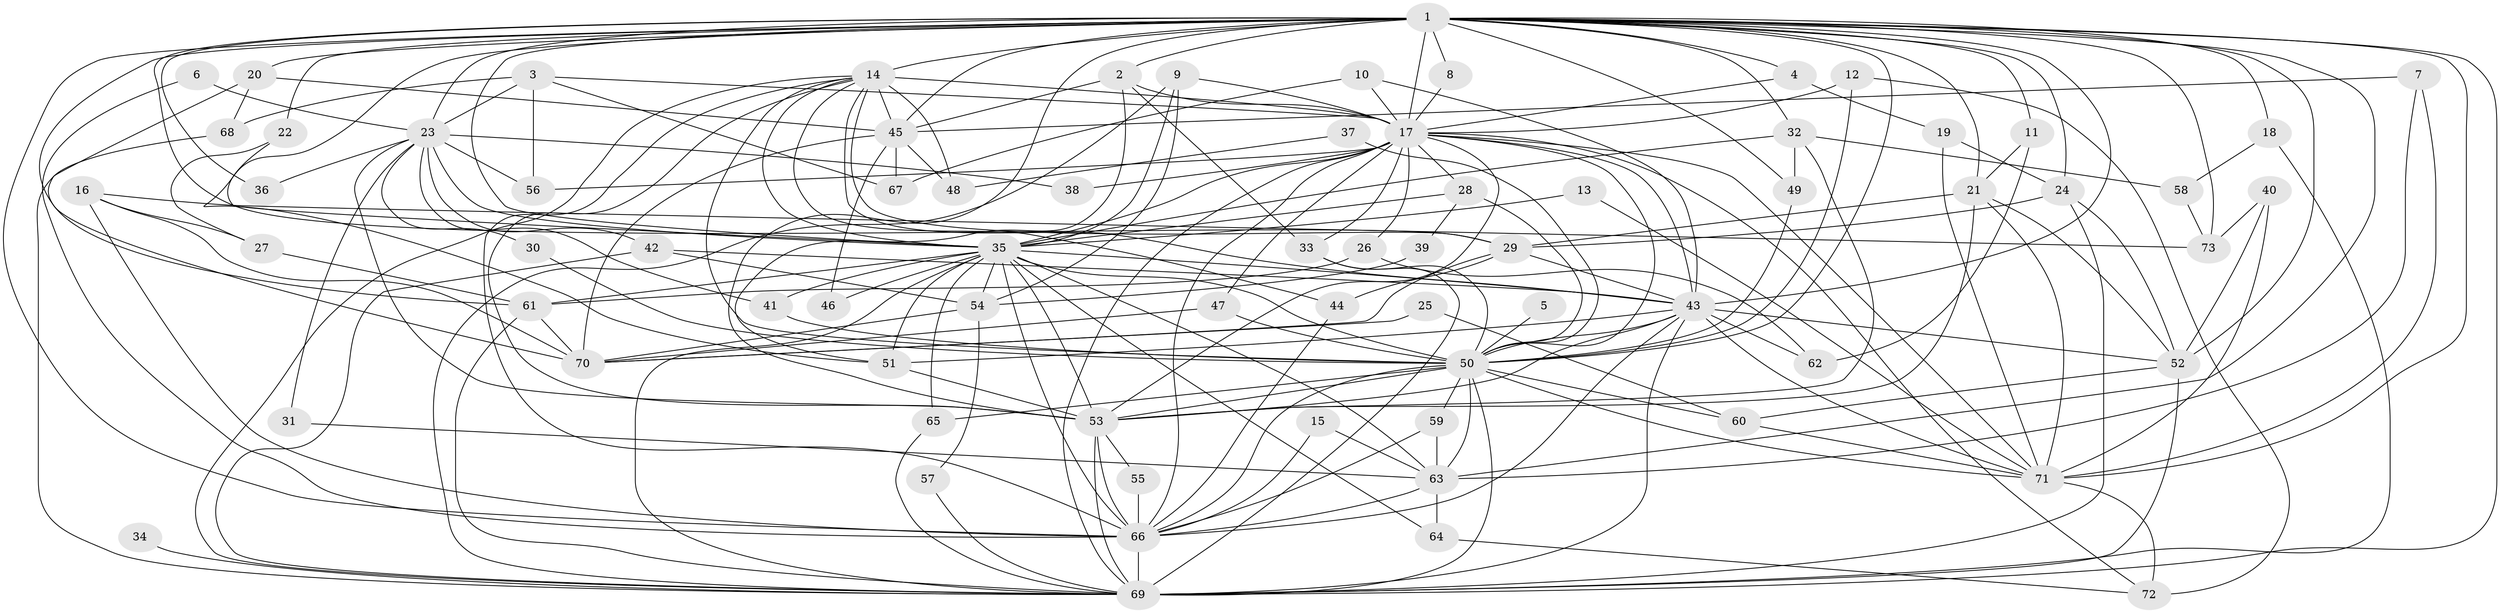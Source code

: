 // original degree distribution, {31: 0.013793103448275862, 17: 0.013793103448275862, 16: 0.006896551724137931, 27: 0.013793103448275862, 24: 0.006896551724137931, 21: 0.006896551724137931, 19: 0.006896551724137931, 5: 0.041379310344827586, 13: 0.006896551724137931, 3: 0.21379310344827587, 11: 0.006896551724137931, 9: 0.013793103448275862, 4: 0.08275862068965517, 2: 0.5310344827586206, 6: 0.020689655172413793, 7: 0.006896551724137931, 8: 0.006896551724137931}
// Generated by graph-tools (version 1.1) at 2025/01/03/09/25 03:01:33]
// undirected, 73 vertices, 207 edges
graph export_dot {
graph [start="1"]
  node [color=gray90,style=filled];
  1;
  2;
  3;
  4;
  5;
  6;
  7;
  8;
  9;
  10;
  11;
  12;
  13;
  14;
  15;
  16;
  17;
  18;
  19;
  20;
  21;
  22;
  23;
  24;
  25;
  26;
  27;
  28;
  29;
  30;
  31;
  32;
  33;
  34;
  35;
  36;
  37;
  38;
  39;
  40;
  41;
  42;
  43;
  44;
  45;
  46;
  47;
  48;
  49;
  50;
  51;
  52;
  53;
  54;
  55;
  56;
  57;
  58;
  59;
  60;
  61;
  62;
  63;
  64;
  65;
  66;
  67;
  68;
  69;
  70;
  71;
  72;
  73;
  1 -- 2 [weight=1.0];
  1 -- 4 [weight=1.0];
  1 -- 8 [weight=2.0];
  1 -- 11 [weight=1.0];
  1 -- 14 [weight=4.0];
  1 -- 17 [weight=2.0];
  1 -- 18 [weight=1.0];
  1 -- 20 [weight=1.0];
  1 -- 21 [weight=1.0];
  1 -- 22 [weight=2.0];
  1 -- 23 [weight=2.0];
  1 -- 24 [weight=1.0];
  1 -- 29 [weight=1.0];
  1 -- 32 [weight=1.0];
  1 -- 35 [weight=2.0];
  1 -- 36 [weight=1.0];
  1 -- 43 [weight=3.0];
  1 -- 45 [weight=1.0];
  1 -- 49 [weight=2.0];
  1 -- 50 [weight=3.0];
  1 -- 51 [weight=1.0];
  1 -- 52 [weight=2.0];
  1 -- 53 [weight=3.0];
  1 -- 61 [weight=1.0];
  1 -- 63 [weight=1.0];
  1 -- 66 [weight=2.0];
  1 -- 69 [weight=2.0];
  1 -- 71 [weight=1.0];
  1 -- 73 [weight=2.0];
  2 -- 17 [weight=1.0];
  2 -- 33 [weight=1.0];
  2 -- 45 [weight=1.0];
  2 -- 51 [weight=1.0];
  3 -- 17 [weight=1.0];
  3 -- 23 [weight=1.0];
  3 -- 56 [weight=1.0];
  3 -- 67 [weight=1.0];
  3 -- 68 [weight=1.0];
  4 -- 17 [weight=1.0];
  4 -- 19 [weight=1.0];
  5 -- 50 [weight=1.0];
  6 -- 23 [weight=1.0];
  6 -- 66 [weight=1.0];
  7 -- 45 [weight=1.0];
  7 -- 63 [weight=1.0];
  7 -- 71 [weight=1.0];
  8 -- 17 [weight=1.0];
  9 -- 17 [weight=1.0];
  9 -- 35 [weight=1.0];
  9 -- 54 [weight=1.0];
  9 -- 69 [weight=1.0];
  10 -- 17 [weight=1.0];
  10 -- 43 [weight=1.0];
  10 -- 67 [weight=1.0];
  11 -- 21 [weight=1.0];
  11 -- 62 [weight=1.0];
  12 -- 17 [weight=1.0];
  12 -- 50 [weight=1.0];
  12 -- 72 [weight=1.0];
  13 -- 35 [weight=1.0];
  13 -- 71 [weight=1.0];
  14 -- 17 [weight=1.0];
  14 -- 29 [weight=1.0];
  14 -- 35 [weight=1.0];
  14 -- 43 [weight=1.0];
  14 -- 44 [weight=1.0];
  14 -- 45 [weight=1.0];
  14 -- 48 [weight=2.0];
  14 -- 50 [weight=1.0];
  14 -- 53 [weight=1.0];
  14 -- 66 [weight=1.0];
  14 -- 69 [weight=1.0];
  15 -- 63 [weight=1.0];
  15 -- 66 [weight=1.0];
  16 -- 27 [weight=1.0];
  16 -- 66 [weight=1.0];
  16 -- 70 [weight=1.0];
  16 -- 73 [weight=1.0];
  17 -- 26 [weight=1.0];
  17 -- 28 [weight=1.0];
  17 -- 33 [weight=1.0];
  17 -- 35 [weight=2.0];
  17 -- 38 [weight=2.0];
  17 -- 43 [weight=1.0];
  17 -- 47 [weight=1.0];
  17 -- 50 [weight=1.0];
  17 -- 53 [weight=2.0];
  17 -- 56 [weight=1.0];
  17 -- 66 [weight=1.0];
  17 -- 69 [weight=1.0];
  17 -- 71 [weight=1.0];
  17 -- 72 [weight=1.0];
  18 -- 58 [weight=1.0];
  18 -- 69 [weight=1.0];
  19 -- 24 [weight=1.0];
  19 -- 71 [weight=1.0];
  20 -- 45 [weight=1.0];
  20 -- 68 [weight=1.0];
  20 -- 70 [weight=1.0];
  21 -- 29 [weight=1.0];
  21 -- 52 [weight=1.0];
  21 -- 53 [weight=1.0];
  21 -- 71 [weight=1.0];
  22 -- 27 [weight=1.0];
  22 -- 35 [weight=1.0];
  23 -- 30 [weight=1.0];
  23 -- 31 [weight=1.0];
  23 -- 35 [weight=1.0];
  23 -- 36 [weight=1.0];
  23 -- 38 [weight=1.0];
  23 -- 41 [weight=1.0];
  23 -- 42 [weight=1.0];
  23 -- 53 [weight=1.0];
  23 -- 56 [weight=1.0];
  24 -- 29 [weight=1.0];
  24 -- 52 [weight=1.0];
  24 -- 69 [weight=2.0];
  25 -- 60 [weight=1.0];
  25 -- 70 [weight=1.0];
  26 -- 61 [weight=1.0];
  26 -- 62 [weight=1.0];
  27 -- 61 [weight=1.0];
  28 -- 35 [weight=1.0];
  28 -- 39 [weight=1.0];
  28 -- 50 [weight=1.0];
  29 -- 43 [weight=1.0];
  29 -- 44 [weight=1.0];
  29 -- 70 [weight=1.0];
  30 -- 50 [weight=1.0];
  31 -- 63 [weight=1.0];
  32 -- 35 [weight=1.0];
  32 -- 49 [weight=1.0];
  32 -- 53 [weight=2.0];
  32 -- 58 [weight=1.0];
  33 -- 50 [weight=1.0];
  33 -- 69 [weight=1.0];
  34 -- 69 [weight=1.0];
  35 -- 41 [weight=1.0];
  35 -- 43 [weight=1.0];
  35 -- 46 [weight=1.0];
  35 -- 50 [weight=4.0];
  35 -- 51 [weight=1.0];
  35 -- 53 [weight=1.0];
  35 -- 54 [weight=1.0];
  35 -- 61 [weight=1.0];
  35 -- 63 [weight=1.0];
  35 -- 64 [weight=1.0];
  35 -- 65 [weight=1.0];
  35 -- 66 [weight=1.0];
  35 -- 69 [weight=1.0];
  37 -- 48 [weight=1.0];
  37 -- 50 [weight=1.0];
  39 -- 54 [weight=1.0];
  40 -- 52 [weight=1.0];
  40 -- 71 [weight=1.0];
  40 -- 73 [weight=1.0];
  41 -- 50 [weight=1.0];
  42 -- 43 [weight=1.0];
  42 -- 54 [weight=1.0];
  42 -- 69 [weight=1.0];
  43 -- 50 [weight=1.0];
  43 -- 51 [weight=1.0];
  43 -- 52 [weight=1.0];
  43 -- 53 [weight=1.0];
  43 -- 62 [weight=1.0];
  43 -- 66 [weight=1.0];
  43 -- 69 [weight=1.0];
  43 -- 71 [weight=1.0];
  44 -- 66 [weight=1.0];
  45 -- 46 [weight=1.0];
  45 -- 48 [weight=1.0];
  45 -- 67 [weight=1.0];
  45 -- 70 [weight=1.0];
  47 -- 50 [weight=1.0];
  47 -- 70 [weight=1.0];
  49 -- 50 [weight=1.0];
  50 -- 53 [weight=1.0];
  50 -- 59 [weight=1.0];
  50 -- 60 [weight=1.0];
  50 -- 63 [weight=1.0];
  50 -- 65 [weight=1.0];
  50 -- 66 [weight=3.0];
  50 -- 69 [weight=1.0];
  50 -- 71 [weight=1.0];
  51 -- 53 [weight=1.0];
  52 -- 60 [weight=1.0];
  52 -- 69 [weight=1.0];
  53 -- 55 [weight=1.0];
  53 -- 66 [weight=1.0];
  53 -- 69 [weight=1.0];
  54 -- 57 [weight=1.0];
  54 -- 70 [weight=1.0];
  55 -- 66 [weight=2.0];
  57 -- 69 [weight=1.0];
  58 -- 73 [weight=1.0];
  59 -- 63 [weight=1.0];
  59 -- 66 [weight=1.0];
  60 -- 71 [weight=1.0];
  61 -- 69 [weight=1.0];
  61 -- 70 [weight=1.0];
  63 -- 64 [weight=1.0];
  63 -- 66 [weight=1.0];
  64 -- 72 [weight=1.0];
  65 -- 69 [weight=1.0];
  66 -- 69 [weight=3.0];
  68 -- 69 [weight=1.0];
  71 -- 72 [weight=1.0];
}
